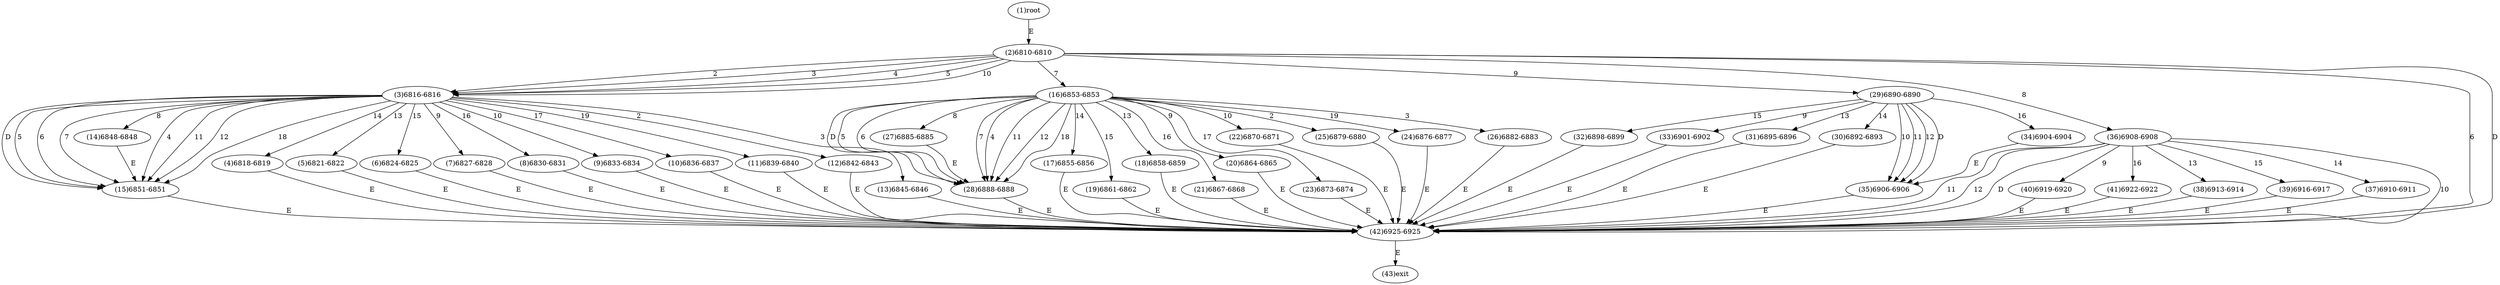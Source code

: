 digraph "" { 
1[ label="(1)root"];
2[ label="(2)6810-6810"];
3[ label="(3)6816-6816"];
4[ label="(4)6818-6819"];
5[ label="(5)6821-6822"];
6[ label="(6)6824-6825"];
7[ label="(7)6827-6828"];
8[ label="(8)6830-6831"];
9[ label="(9)6833-6834"];
10[ label="(10)6836-6837"];
11[ label="(11)6839-6840"];
12[ label="(12)6842-6843"];
13[ label="(13)6845-6846"];
14[ label="(14)6848-6848"];
15[ label="(15)6851-6851"];
17[ label="(17)6855-6856"];
16[ label="(16)6853-6853"];
19[ label="(19)6861-6862"];
18[ label="(18)6858-6859"];
21[ label="(21)6867-6868"];
20[ label="(20)6864-6865"];
23[ label="(23)6873-6874"];
22[ label="(22)6870-6871"];
25[ label="(25)6879-6880"];
24[ label="(24)6876-6877"];
27[ label="(27)6885-6885"];
26[ label="(26)6882-6883"];
29[ label="(29)6890-6890"];
28[ label="(28)6888-6888"];
31[ label="(31)6895-6896"];
30[ label="(30)6892-6893"];
34[ label="(34)6904-6904"];
35[ label="(35)6906-6906"];
32[ label="(32)6898-6899"];
33[ label="(33)6901-6902"];
38[ label="(38)6913-6914"];
39[ label="(39)6916-6917"];
36[ label="(36)6908-6908"];
37[ label="(37)6910-6911"];
42[ label="(42)6925-6925"];
43[ label="(43)exit"];
40[ label="(40)6919-6920"];
41[ label="(41)6922-6922"];
1->2[ label="E"];
2->3[ label="2"];
2->3[ label="3"];
2->3[ label="4"];
2->3[ label="5"];
2->42[ label="6"];
2->16[ label="7"];
2->36[ label="8"];
2->29[ label="9"];
2->3[ label="10"];
2->42[ label="D"];
3->12[ label="2"];
3->13[ label="3"];
3->15[ label="4"];
3->15[ label="5"];
3->15[ label="6"];
3->15[ label="7"];
3->14[ label="8"];
3->7[ label="9"];
3->9[ label="10"];
3->15[ label="11"];
3->15[ label="12"];
3->5[ label="13"];
3->4[ label="14"];
3->6[ label="15"];
3->8[ label="16"];
3->10[ label="17"];
3->15[ label="18"];
3->11[ label="19"];
3->15[ label="D"];
4->42[ label="E"];
5->42[ label="E"];
6->42[ label="E"];
7->42[ label="E"];
8->42[ label="E"];
9->42[ label="E"];
10->42[ label="E"];
11->42[ label="E"];
12->42[ label="E"];
13->42[ label="E"];
14->15[ label="E"];
15->42[ label="E"];
16->25[ label="2"];
16->26[ label="3"];
16->28[ label="4"];
16->28[ label="5"];
16->28[ label="6"];
16->28[ label="7"];
16->27[ label="8"];
16->20[ label="9"];
16->22[ label="10"];
16->28[ label="11"];
16->28[ label="12"];
16->18[ label="13"];
16->17[ label="14"];
16->19[ label="15"];
16->21[ label="16"];
16->23[ label="17"];
16->28[ label="18"];
16->24[ label="19"];
16->28[ label="D"];
17->42[ label="E"];
18->42[ label="E"];
19->42[ label="E"];
20->42[ label="E"];
21->42[ label="E"];
22->42[ label="E"];
23->42[ label="E"];
24->42[ label="E"];
25->42[ label="E"];
26->42[ label="E"];
27->28[ label="E"];
28->42[ label="E"];
29->33[ label="9"];
29->35[ label="10"];
29->35[ label="11"];
29->35[ label="12"];
29->31[ label="13"];
29->30[ label="14"];
29->32[ label="15"];
29->34[ label="16"];
29->35[ label="D"];
30->42[ label="E"];
31->42[ label="E"];
32->42[ label="E"];
33->42[ label="E"];
34->35[ label="E"];
35->42[ label="E"];
36->40[ label="9"];
36->42[ label="10"];
36->42[ label="11"];
36->42[ label="12"];
36->38[ label="13"];
36->37[ label="14"];
36->39[ label="15"];
36->41[ label="16"];
36->42[ label="D"];
37->42[ label="E"];
38->42[ label="E"];
39->42[ label="E"];
40->42[ label="E"];
41->42[ label="E"];
42->43[ label="E"];
}